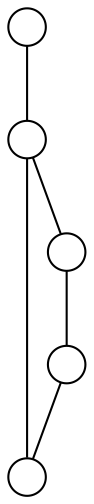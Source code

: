 digraph G {
	graph [fontname = "Helvetica"];
	node [fontname = "Helvetica",shape=circle,width=0.25];
	edge [fontname = "Helvetica",dir=none];

	A [label=""];
	B [label=""];
	C [label=""];
	D [label=""];
	E [label=""];
	A -> D;
	// the cycle:
	B -> C;
	C -> D;
	D -> E;
	E -> B;
}
